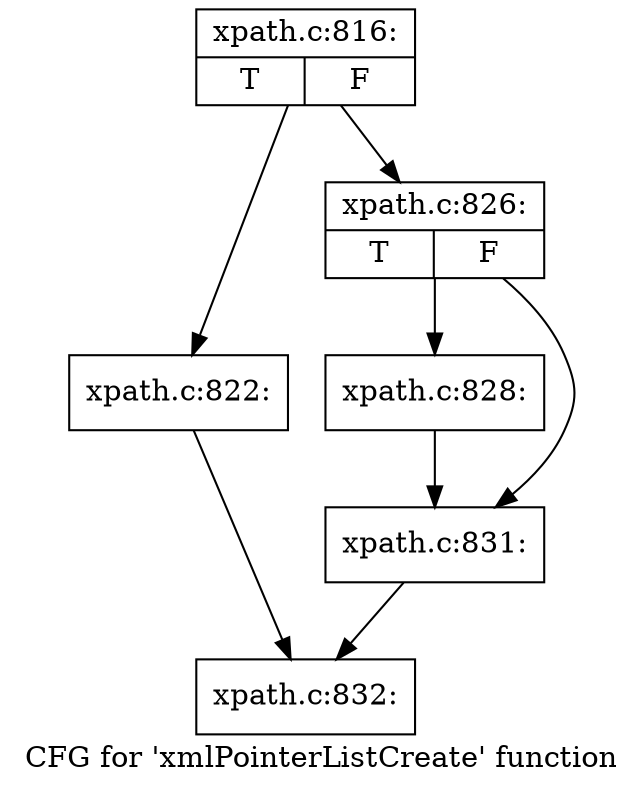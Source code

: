 digraph "CFG for 'xmlPointerListCreate' function" {
	label="CFG for 'xmlPointerListCreate' function";

	Node0x55e6b2acc540 [shape=record,label="{xpath.c:816:|{<s0>T|<s1>F}}"];
	Node0x55e6b2acc540 -> Node0x55e6b25d3fd0;
	Node0x55e6b2acc540 -> Node0x55e6b25d4020;
	Node0x55e6b25d3fd0 [shape=record,label="{xpath.c:822:}"];
	Node0x55e6b25d3fd0 -> Node0x55e6b2acc590;
	Node0x55e6b25d4020 [shape=record,label="{xpath.c:826:|{<s0>T|<s1>F}}"];
	Node0x55e6b25d4020 -> Node0x55e6b25d4a00;
	Node0x55e6b25d4020 -> Node0x55e6b25d4a50;
	Node0x55e6b25d4a00 [shape=record,label="{xpath.c:828:}"];
	Node0x55e6b25d4a00 -> Node0x55e6b25d4a50;
	Node0x55e6b25d4a50 [shape=record,label="{xpath.c:831:}"];
	Node0x55e6b25d4a50 -> Node0x55e6b2acc590;
	Node0x55e6b2acc590 [shape=record,label="{xpath.c:832:}"];
}
